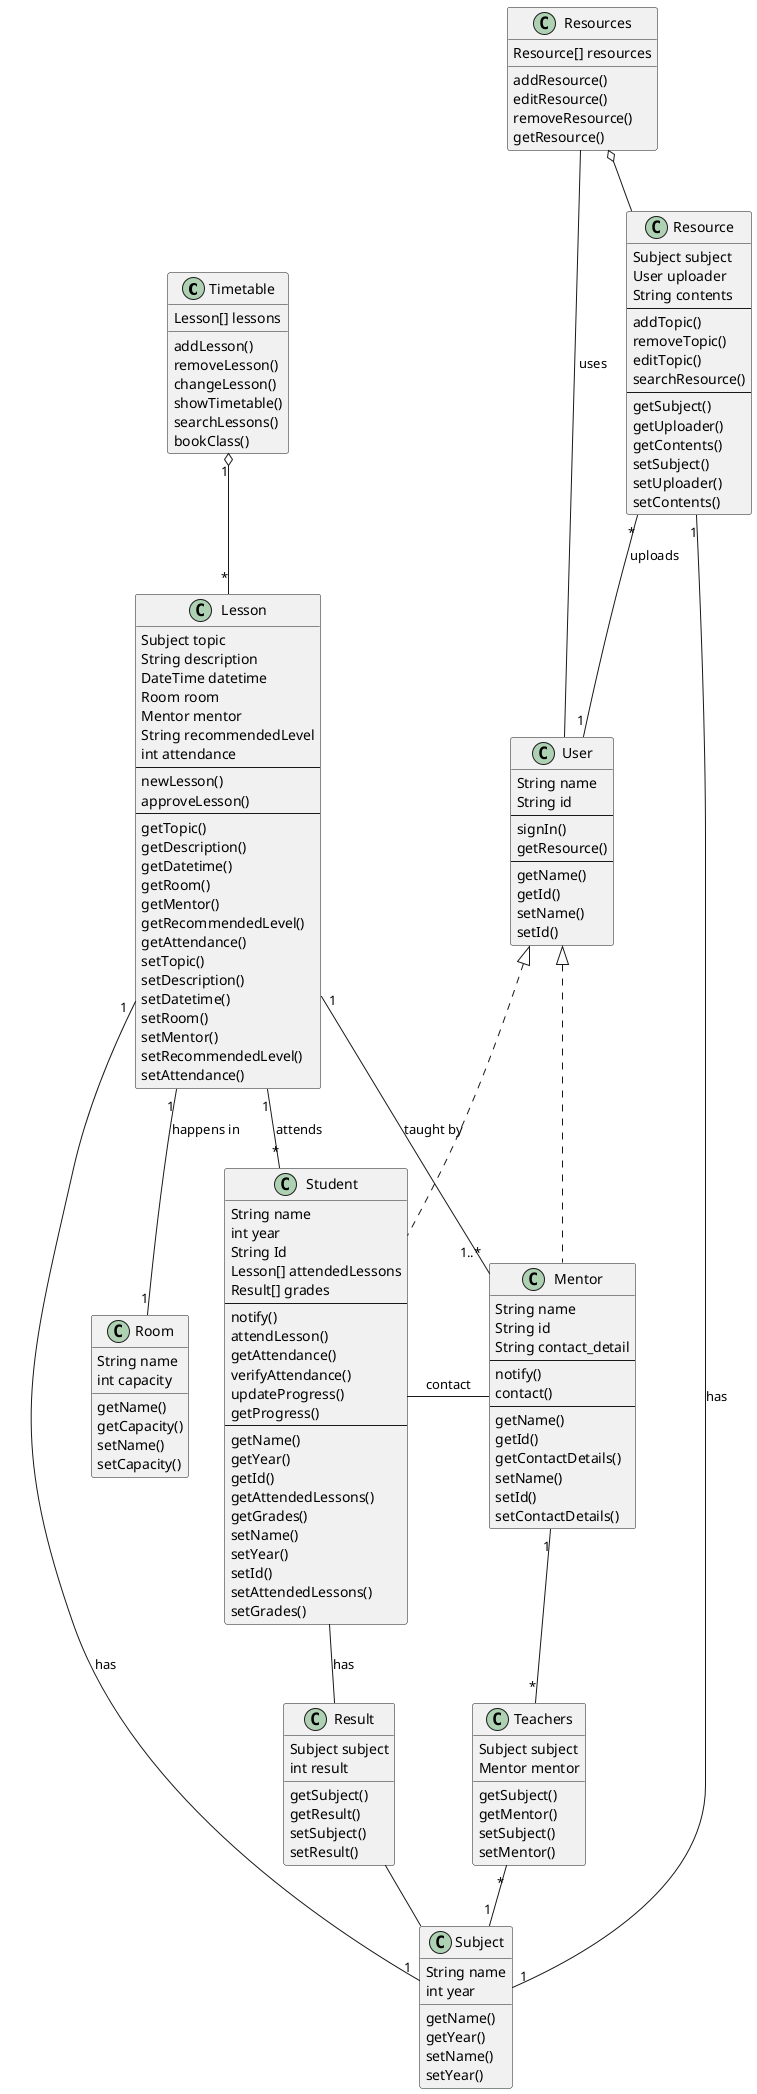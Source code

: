 @startuml

Timetable "1" o-- "*" Lesson
Lesson "1" -- "1" Room : happens in
Lesson "1" -- "1..*" Mentor : taught by

Mentor "1" -- "*" Teachers
Teachers "*" -- "1" Subject
Resource "*" -- "1" User : uploads
User <|.. Student
User <|.. Mentor
Resource "1" -- "1" Subject : has
Resources o-- Resource
Lesson "1" -- "1" Subject : has
Lesson "1" -- "*" Student : attends
Resources -- User : uses

class Timetable {
  Lesson[] lessons
  addLesson()
  removeLesson()
  changeLesson()
  showTimetable()
  searchLessons()
  bookClass()
}

class Lesson {
  Subject topic
  String description
  DateTime datetime
  Room room
  Mentor mentor
  String recommendedLevel
  int attendance
  ---
  newLesson()
  approveLesson()
  ---
  getTopic()
  getDescription()
  getDatetime()
  getRoom()
  getMentor()
  getRecommendedLevel()
  getAttendance()
  setTopic()
  setDescription()
  setDatetime()
  setRoom()
  setMentor()
  setRecommendedLevel()
  setAttendance()
}

class Room {
  String name
  int capacity
  getName()
  getCapacity()
  setName()
  setCapacity()
}

class Mentor {
  String name
  String id
  String contact_detail
  ---
  notify()
  contact()
  ---
  getName()
  getId()
  getContactDetails()
  setName()
  setId()
  setContactDetails()
}

Student - Mentor : contact

class Resources {
  Resource[] resources
  addResource()
  editResource()
  removeResource()
  getResource()
}

class Resource {
  Subject subject
  User uploader
  String contents
  ---
  addTopic()
  removeTopic()
  editTopic()
  searchResource()
  ---
  getSubject()
  getUploader()
  getContents()
  setSubject()
  setUploader()
  setContents()
}

class User {
  String name
  String id
  ---
  signIn()
  getResource()
  ---
  getName()
  getId()
  setName()
  setId()
}

class Student {
  String name
  int year
  String Id
  Lesson[] attendedLessons
  Result[] grades
  ---
  notify()
  attendLesson()
  getAttendance()
  verifyAttendance()
  updateProgress()
  getProgress()
  ---
  getName()
  getYear()
  getId()
  getAttendedLessons()
  getGrades()
  setName()
  setYear()
  setId()
  setAttendedLessons()
  setGrades()
}

Student -- Result : has
Result -- Subject

class Result {
  Subject subject
  int result
  getSubject()
  getResult()
  setSubject()
  setResult()
}

class Subject {
  String name
  int year
  getName()
  getYear()
  setName()
  setYear()
}

class Teachers {
  Subject subject
  Mentor mentor
  getSubject()
  getMentor()
  setSubject()
  setMentor()
}

@enduml

